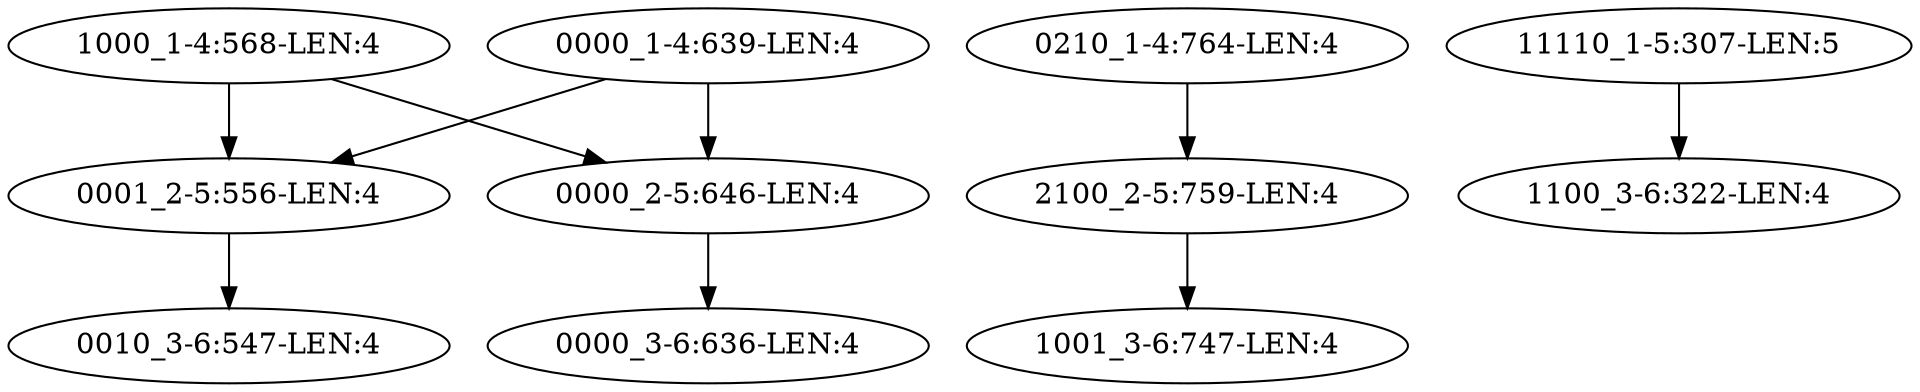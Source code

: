 digraph G {
    "1000_1-4:568-LEN:4" -> "0001_2-5:556-LEN:4";
    "1000_1-4:568-LEN:4" -> "0000_2-5:646-LEN:4";
    "0210_1-4:764-LEN:4" -> "2100_2-5:759-LEN:4";
    "0001_2-5:556-LEN:4" -> "0010_3-6:547-LEN:4";
    "0000_2-5:646-LEN:4" -> "0000_3-6:636-LEN:4";
    "11110_1-5:307-LEN:5" -> "1100_3-6:322-LEN:4";
    "2100_2-5:759-LEN:4" -> "1001_3-6:747-LEN:4";
    "0000_1-4:639-LEN:4" -> "0001_2-5:556-LEN:4";
    "0000_1-4:639-LEN:4" -> "0000_2-5:646-LEN:4";
}
